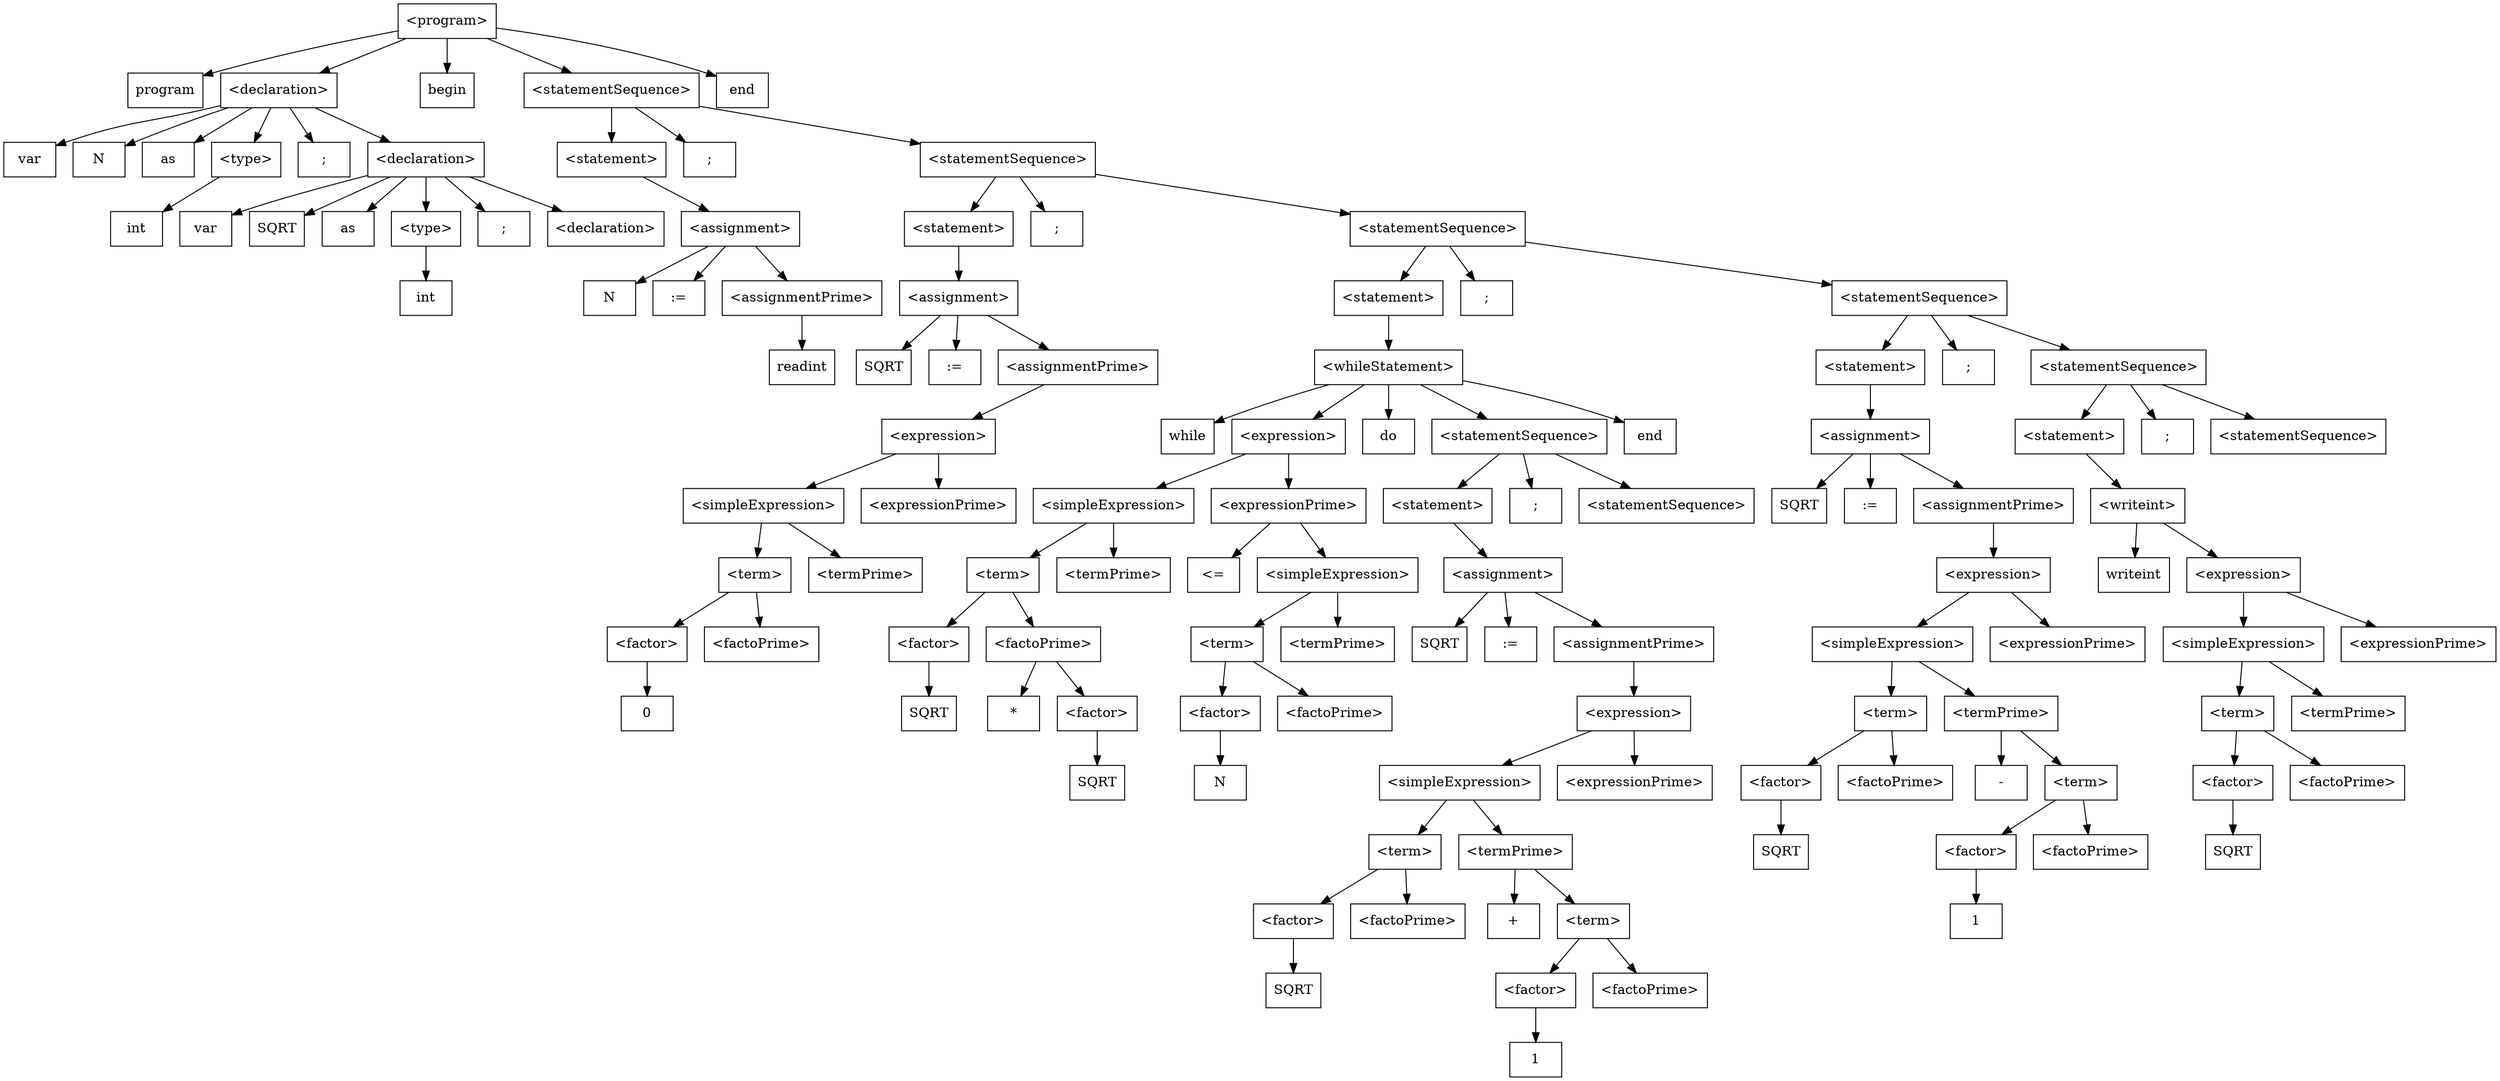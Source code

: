 digraph parsertree {
  ordering=out;
  node [shape = box, style = filled];

n0 [label="<program>",fillcolor="/x11/white",shape=box]
n1 [label="program",fillcolor="/x11/white",shape=box]
n0 -> n1;
n2 [label="<declaration>",fillcolor="/x11/white",shape=box]
n0 -> n2;
n3 [label="var",fillcolor="/x11/white",shape=box]
n2 -> n3;
n4 [label="N",fillcolor="/x11/white",shape=box]
n2 -> n4;
n5 [label="as",fillcolor="/x11/white",shape=box]
n2 -> n5;
n6 [label="<type>",fillcolor="/x11/white",shape=box]
n2 -> n6;
n7 [label="int",fillcolor="/x11/white",shape=box]
n6 -> n7;
n8 [label=";",fillcolor="/x11/white",shape=box]
n2 -> n8;
n9 [label="<declaration>",fillcolor="/x11/white",shape=box]
n2 -> n9;
n10 [label="var",fillcolor="/x11/white",shape=box]
n9 -> n10;
n11 [label="SQRT",fillcolor="/x11/white",shape=box]
n9 -> n11;
n12 [label="as",fillcolor="/x11/white",shape=box]
n9 -> n12;
n13 [label="<type>",fillcolor="/x11/white",shape=box]
n9 -> n13;
n14 [label="int",fillcolor="/x11/white",shape=box]
n13 -> n14;
n15 [label=";",fillcolor="/x11/white",shape=box]
n9 -> n15;
n16 [label="<declaration>",fillcolor="/x11/white",shape=box]
n9 -> n16;
n17 [label="begin",fillcolor="/x11/white",shape=box]
n0 -> n17;
n18 [label="<statementSequence>",fillcolor="/x11/white",shape=box]
n0 -> n18;
n19 [label="<statement>",fillcolor="/x11/white",shape=box]
n18 -> n19;
n20 [label="<assignment>",fillcolor="/x11/white",shape=box]
n19 -> n20;
n21 [label="N",fillcolor="/x11/white",shape=box]
n20 -> n21;
n22 [label=":=",fillcolor="/x11/white",shape=box]
n20 -> n22;
n23 [label="<assignmentPrime>",fillcolor="/x11/white",shape=box]
n20 -> n23;
n24 [label="readint",fillcolor="/x11/white",shape=box]
n23 -> n24;
n25 [label=";",fillcolor="/x11/white",shape=box]
n18 -> n25;
n26 [label="<statementSequence>",fillcolor="/x11/white",shape=box]
n18 -> n26;
n27 [label="<statement>",fillcolor="/x11/white",shape=box]
n26 -> n27;
n28 [label="<assignment>",fillcolor="/x11/white",shape=box]
n27 -> n28;
n29 [label="SQRT",fillcolor="/x11/white",shape=box]
n28 -> n29;
n30 [label=":=",fillcolor="/x11/white",shape=box]
n28 -> n30;
n31 [label="<assignmentPrime>",fillcolor="/x11/white",shape=box]
n28 -> n31;
n32 [label="<expression>",fillcolor="/x11/white",shape=box]
n31 -> n32;
n33 [label="<simpleExpression>",fillcolor="/x11/white",shape=box]
n32 -> n33;
n34 [label="<term>",fillcolor="/x11/white",shape=box]
n33 -> n34;
n35 [label="<factor>",fillcolor="/x11/white",shape=box]
n34 -> n35;
n36 [label="0",fillcolor="/x11/white",shape=box]
n35 -> n36;
n37 [label="<factoPrime>",fillcolor="/x11/white",shape=box]
n34 -> n37;
n38 [label="<termPrime>",fillcolor="/x11/white",shape=box]
n33 -> n38;
n39 [label="<expressionPrime>",fillcolor="/x11/white",shape=box]
n32 -> n39;
n40 [label=";",fillcolor="/x11/white",shape=box]
n26 -> n40;
n41 [label="<statementSequence>",fillcolor="/x11/white",shape=box]
n26 -> n41;
n42 [label="<statement>",fillcolor="/x11/white",shape=box]
n41 -> n42;
n43 [label="<whileStatement>",fillcolor="/x11/white",shape=box]
n42 -> n43;
n44 [label="while",fillcolor="/x11/white",shape=box]
n43 -> n44;
n45 [label="<expression>",fillcolor="/x11/white",shape=box]
n43 -> n45;
n46 [label="<simpleExpression>",fillcolor="/x11/white",shape=box]
n45 -> n46;
n47 [label="<term>",fillcolor="/x11/white",shape=box]
n46 -> n47;
n48 [label="<factor>",fillcolor="/x11/white",shape=box]
n47 -> n48;
n49 [label="SQRT",fillcolor="/x11/white",shape=box]
n48 -> n49;
n50 [label="<factoPrime>",fillcolor="/x11/white",shape=box]
n47 -> n50;
n51 [label="*",fillcolor="/x11/white",shape=box]
n50 -> n51;
n52 [label="<factor>",fillcolor="/x11/white",shape=box]
n50 -> n52;
n53 [label="SQRT",fillcolor="/x11/white",shape=box]
n52 -> n53;
n54 [label="<termPrime>",fillcolor="/x11/white",shape=box]
n46 -> n54;
n55 [label="<expressionPrime>",fillcolor="/x11/white",shape=box]
n45 -> n55;
n56 [label="<=",fillcolor="/x11/white",shape=box]
n55 -> n56;
n57 [label="<simpleExpression>",fillcolor="/x11/white",shape=box]
n55 -> n57;
n58 [label="<term>",fillcolor="/x11/white",shape=box]
n57 -> n58;
n59 [label="<factor>",fillcolor="/x11/white",shape=box]
n58 -> n59;
n60 [label="N",fillcolor="/x11/white",shape=box]
n59 -> n60;
n61 [label="<factoPrime>",fillcolor="/x11/white",shape=box]
n58 -> n61;
n62 [label="<termPrime>",fillcolor="/x11/white",shape=box]
n57 -> n62;
n63 [label="do",fillcolor="/x11/white",shape=box]
n43 -> n63;
n64 [label="<statementSequence>",fillcolor="/x11/white",shape=box]
n43 -> n64;
n65 [label="<statement>",fillcolor="/x11/white",shape=box]
n64 -> n65;
n66 [label="<assignment>",fillcolor="/x11/white",shape=box]
n65 -> n66;
n67 [label="SQRT",fillcolor="/x11/white",shape=box]
n66 -> n67;
n68 [label=":=",fillcolor="/x11/white",shape=box]
n66 -> n68;
n69 [label="<assignmentPrime>",fillcolor="/x11/white",shape=box]
n66 -> n69;
n70 [label="<expression>",fillcolor="/x11/white",shape=box]
n69 -> n70;
n71 [label="<simpleExpression>",fillcolor="/x11/white",shape=box]
n70 -> n71;
n72 [label="<term>",fillcolor="/x11/white",shape=box]
n71 -> n72;
n73 [label="<factor>",fillcolor="/x11/white",shape=box]
n72 -> n73;
n74 [label="SQRT",fillcolor="/x11/white",shape=box]
n73 -> n74;
n75 [label="<factoPrime>",fillcolor="/x11/white",shape=box]
n72 -> n75;
n76 [label="<termPrime>",fillcolor="/x11/white",shape=box]
n71 -> n76;
n77 [label="+",fillcolor="/x11/white",shape=box]
n76 -> n77;
n78 [label="<term>",fillcolor="/x11/white",shape=box]
n76 -> n78;
n79 [label="<factor>",fillcolor="/x11/white",shape=box]
n78 -> n79;
n80 [label="1",fillcolor="/x11/white",shape=box]
n79 -> n80;
n81 [label="<factoPrime>",fillcolor="/x11/white",shape=box]
n78 -> n81;
n82 [label="<expressionPrime>",fillcolor="/x11/white",shape=box]
n70 -> n82;
n83 [label=";",fillcolor="/x11/white",shape=box]
n64 -> n83;
n84 [label="<statementSequence>",fillcolor="/x11/white",shape=box]
n64 -> n84;
n85 [label="end",fillcolor="/x11/white",shape=box]
n43 -> n85;
n86 [label=";",fillcolor="/x11/white",shape=box]
n41 -> n86;
n87 [label="<statementSequence>",fillcolor="/x11/white",shape=box]
n41 -> n87;
n88 [label="<statement>",fillcolor="/x11/white",shape=box]
n87 -> n88;
n89 [label="<assignment>",fillcolor="/x11/white",shape=box]
n88 -> n89;
n90 [label="SQRT",fillcolor="/x11/white",shape=box]
n89 -> n90;
n91 [label=":=",fillcolor="/x11/white",shape=box]
n89 -> n91;
n92 [label="<assignmentPrime>",fillcolor="/x11/white",shape=box]
n89 -> n92;
n93 [label="<expression>",fillcolor="/x11/white",shape=box]
n92 -> n93;
n94 [label="<simpleExpression>",fillcolor="/x11/white",shape=box]
n93 -> n94;
n95 [label="<term>",fillcolor="/x11/white",shape=box]
n94 -> n95;
n96 [label="<factor>",fillcolor="/x11/white",shape=box]
n95 -> n96;
n97 [label="SQRT",fillcolor="/x11/white",shape=box]
n96 -> n97;
n98 [label="<factoPrime>",fillcolor="/x11/white",shape=box]
n95 -> n98;
n99 [label="<termPrime>",fillcolor="/x11/white",shape=box]
n94 -> n99;
n100 [label="-",fillcolor="/x11/white",shape=box]
n99 -> n100;
n101 [label="<term>",fillcolor="/x11/white",shape=box]
n99 -> n101;
n102 [label="<factor>",fillcolor="/x11/white",shape=box]
n101 -> n102;
n103 [label="1",fillcolor="/x11/white",shape=box]
n102 -> n103;
n104 [label="<factoPrime>",fillcolor="/x11/white",shape=box]
n101 -> n104;
n105 [label="<expressionPrime>",fillcolor="/x11/white",shape=box]
n93 -> n105;
n106 [label=";",fillcolor="/x11/white",shape=box]
n87 -> n106;
n107 [label="<statementSequence>",fillcolor="/x11/white",shape=box]
n87 -> n107;
n108 [label="<statement>",fillcolor="/x11/white",shape=box]
n107 -> n108;
n109 [label="<writeint>",fillcolor="/x11/white",shape=box]
n108 -> n109;
n110 [label="writeint",fillcolor="/x11/white",shape=box]
n109 -> n110;
n111 [label="<expression>",fillcolor="/x11/white",shape=box]
n109 -> n111;
n112 [label="<simpleExpression>",fillcolor="/x11/white",shape=box]
n111 -> n112;
n113 [label="<term>",fillcolor="/x11/white",shape=box]
n112 -> n113;
n114 [label="<factor>",fillcolor="/x11/white",shape=box]
n113 -> n114;
n115 [label="SQRT",fillcolor="/x11/white",shape=box]
n114 -> n115;
n116 [label="<factoPrime>",fillcolor="/x11/white",shape=box]
n113 -> n116;
n117 [label="<termPrime>",fillcolor="/x11/white",shape=box]
n112 -> n117;
n118 [label="<expressionPrime>",fillcolor="/x11/white",shape=box]
n111 -> n118;
n119 [label=";",fillcolor="/x11/white",shape=box]
n107 -> n119;
n120 [label="<statementSequence>",fillcolor="/x11/white",shape=box]
n107 -> n120;
n121 [label="end",fillcolor="/x11/white",shape=box]
n0 -> n121;

}
